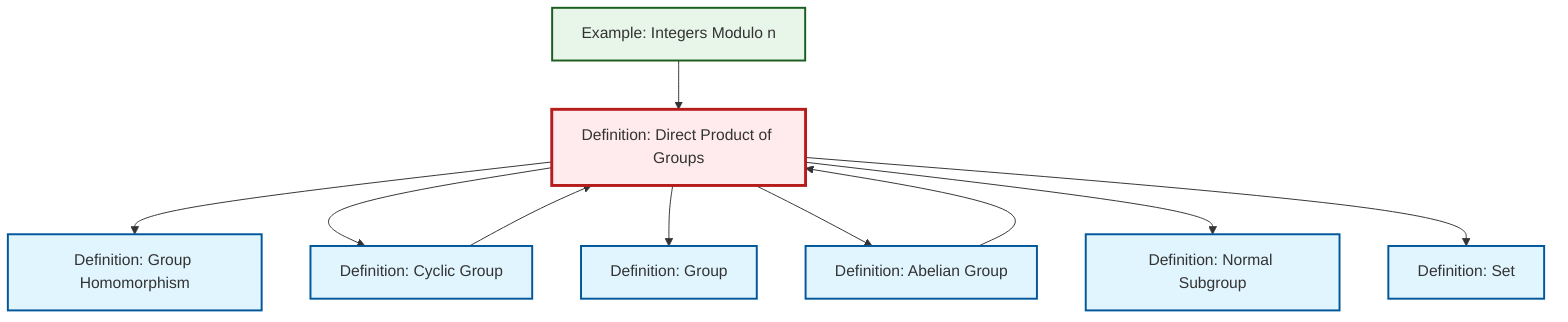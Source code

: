 graph TD
    classDef definition fill:#e1f5fe,stroke:#01579b,stroke-width:2px
    classDef theorem fill:#f3e5f5,stroke:#4a148c,stroke-width:2px
    classDef axiom fill:#fff3e0,stroke:#e65100,stroke-width:2px
    classDef example fill:#e8f5e9,stroke:#1b5e20,stroke-width:2px
    classDef current fill:#ffebee,stroke:#b71c1c,stroke-width:3px
    def-set["Definition: Set"]:::definition
    def-direct-product["Definition: Direct Product of Groups"]:::definition
    def-homomorphism["Definition: Group Homomorphism"]:::definition
    ex-quotient-integers-mod-n["Example: Integers Modulo n"]:::example
    def-cyclic-group["Definition: Cyclic Group"]:::definition
    def-normal-subgroup["Definition: Normal Subgroup"]:::definition
    def-group["Definition: Group"]:::definition
    def-abelian-group["Definition: Abelian Group"]:::definition
    ex-quotient-integers-mod-n --> def-direct-product
    def-direct-product --> def-homomorphism
    def-direct-product --> def-cyclic-group
    def-abelian-group --> def-direct-product
    def-direct-product --> def-group
    def-direct-product --> def-abelian-group
    def-direct-product --> def-normal-subgroup
    def-cyclic-group --> def-direct-product
    def-direct-product --> def-set
    class def-direct-product current